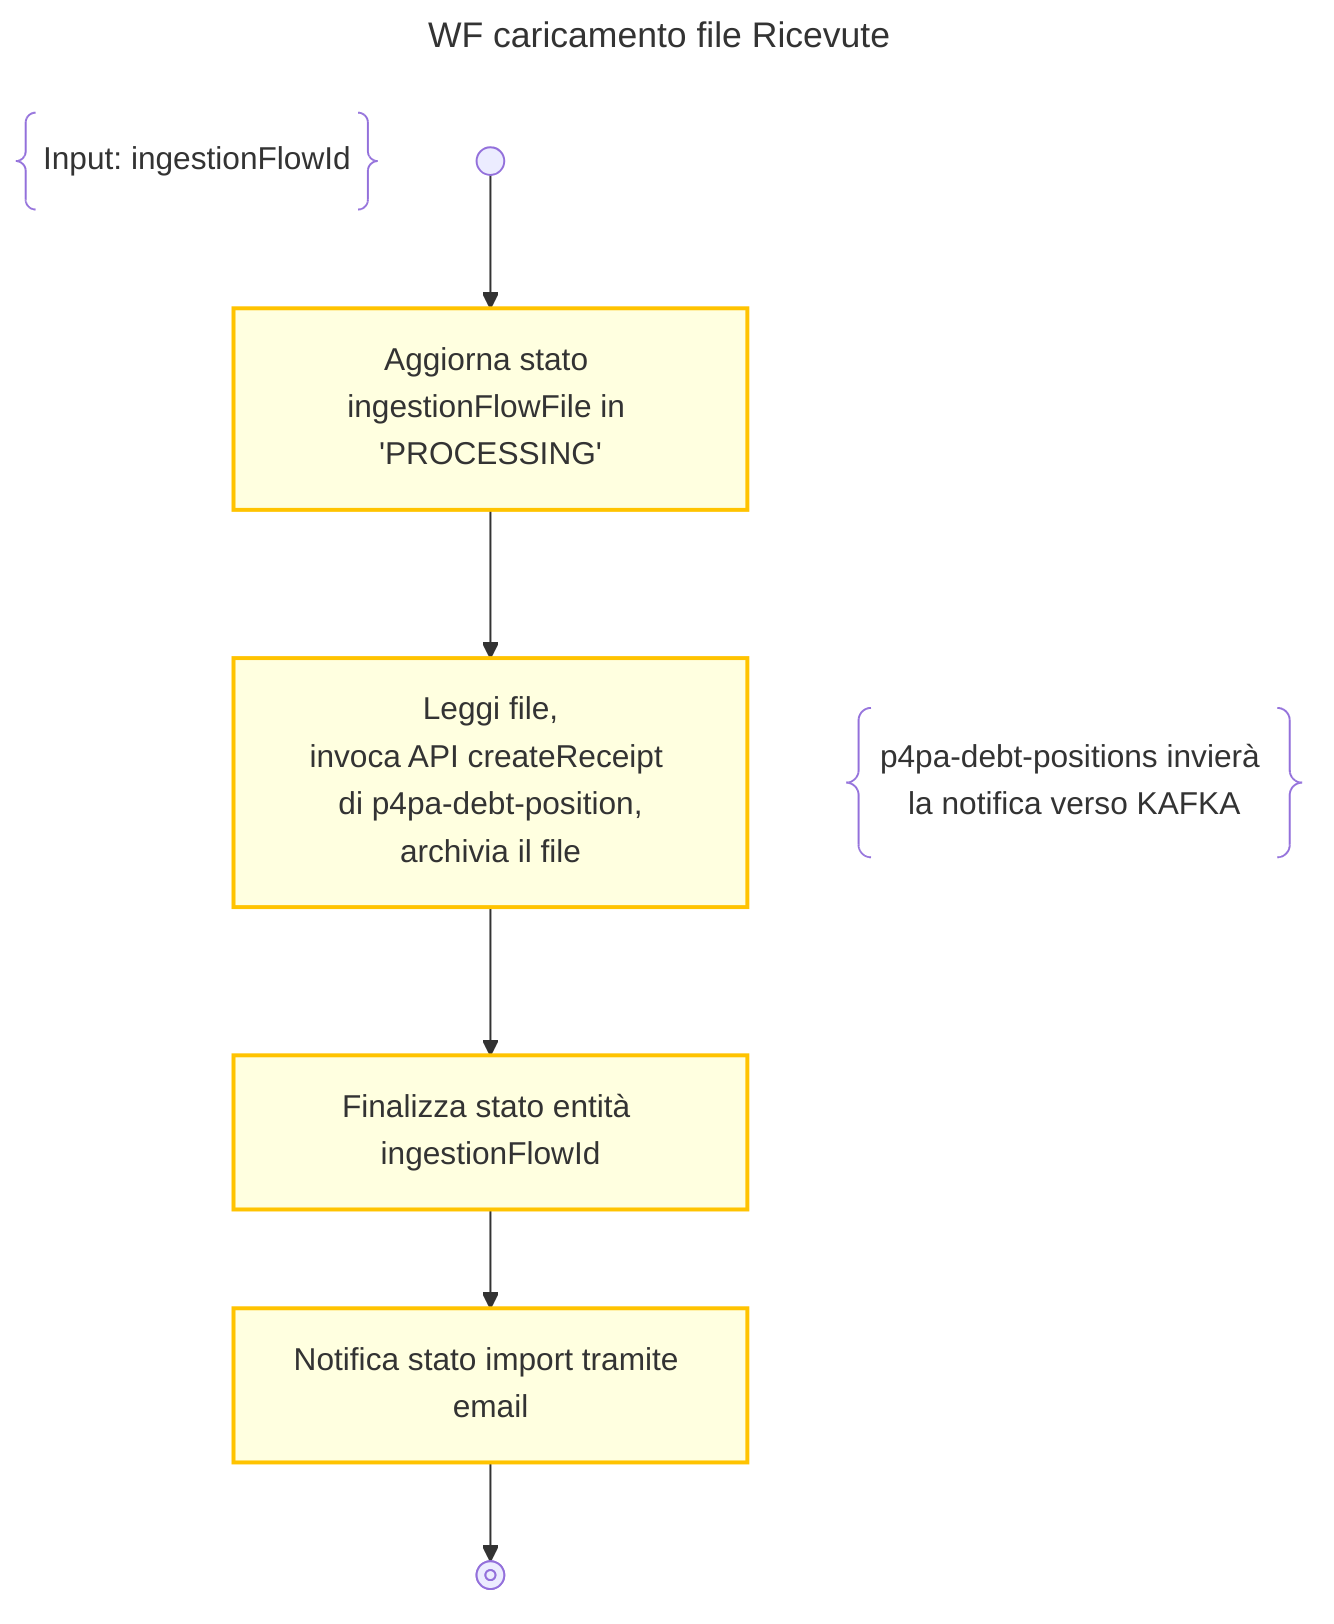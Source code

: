 ---
title: WF caricamento file Ricevute
---
flowchart TD
    DESCRIPTION@{ shape: braces, label: "Input: ingestionFlowId" }
    START@{shape: start} -->
    UPDATE_STATUS_INELAB:::activity@{label: "Aggiorna stato ingestionFlowFile in 'PROCESSING'"} -->
    INGESTION:::activity@{label: "Leggi file,<BR />invoca API createReceipt di p4pa-debt-position,<BR />archivia il file"} -->
    UPDATE_STATUS_COMPLETE:::activity@{label: "Finalizza stato entità ingestionFlowId"} -->
    SEND_EMAIL:::activity@{label: "Notifica stato import tramite email"} -->
    END@{shape: stop}

    subgraph INGESTION_NOTE_BLOCK
        INGESTION
        INGESTION_NOTE@{shape: braces, label: "p4pa-debt-positions invierà la notifica verso KAFKA"}
    end
    class INGESTION_NOTE_BLOCK disable

    classDef disable display:none;
    classDef activity fill:#FFFFE0, stroke:#ffc300, stroke-width:2px;
    classDef loop fill:#CCFFCC, stroke:#7FBF7F, stroke-width:2px, padding-bottom: 5px;